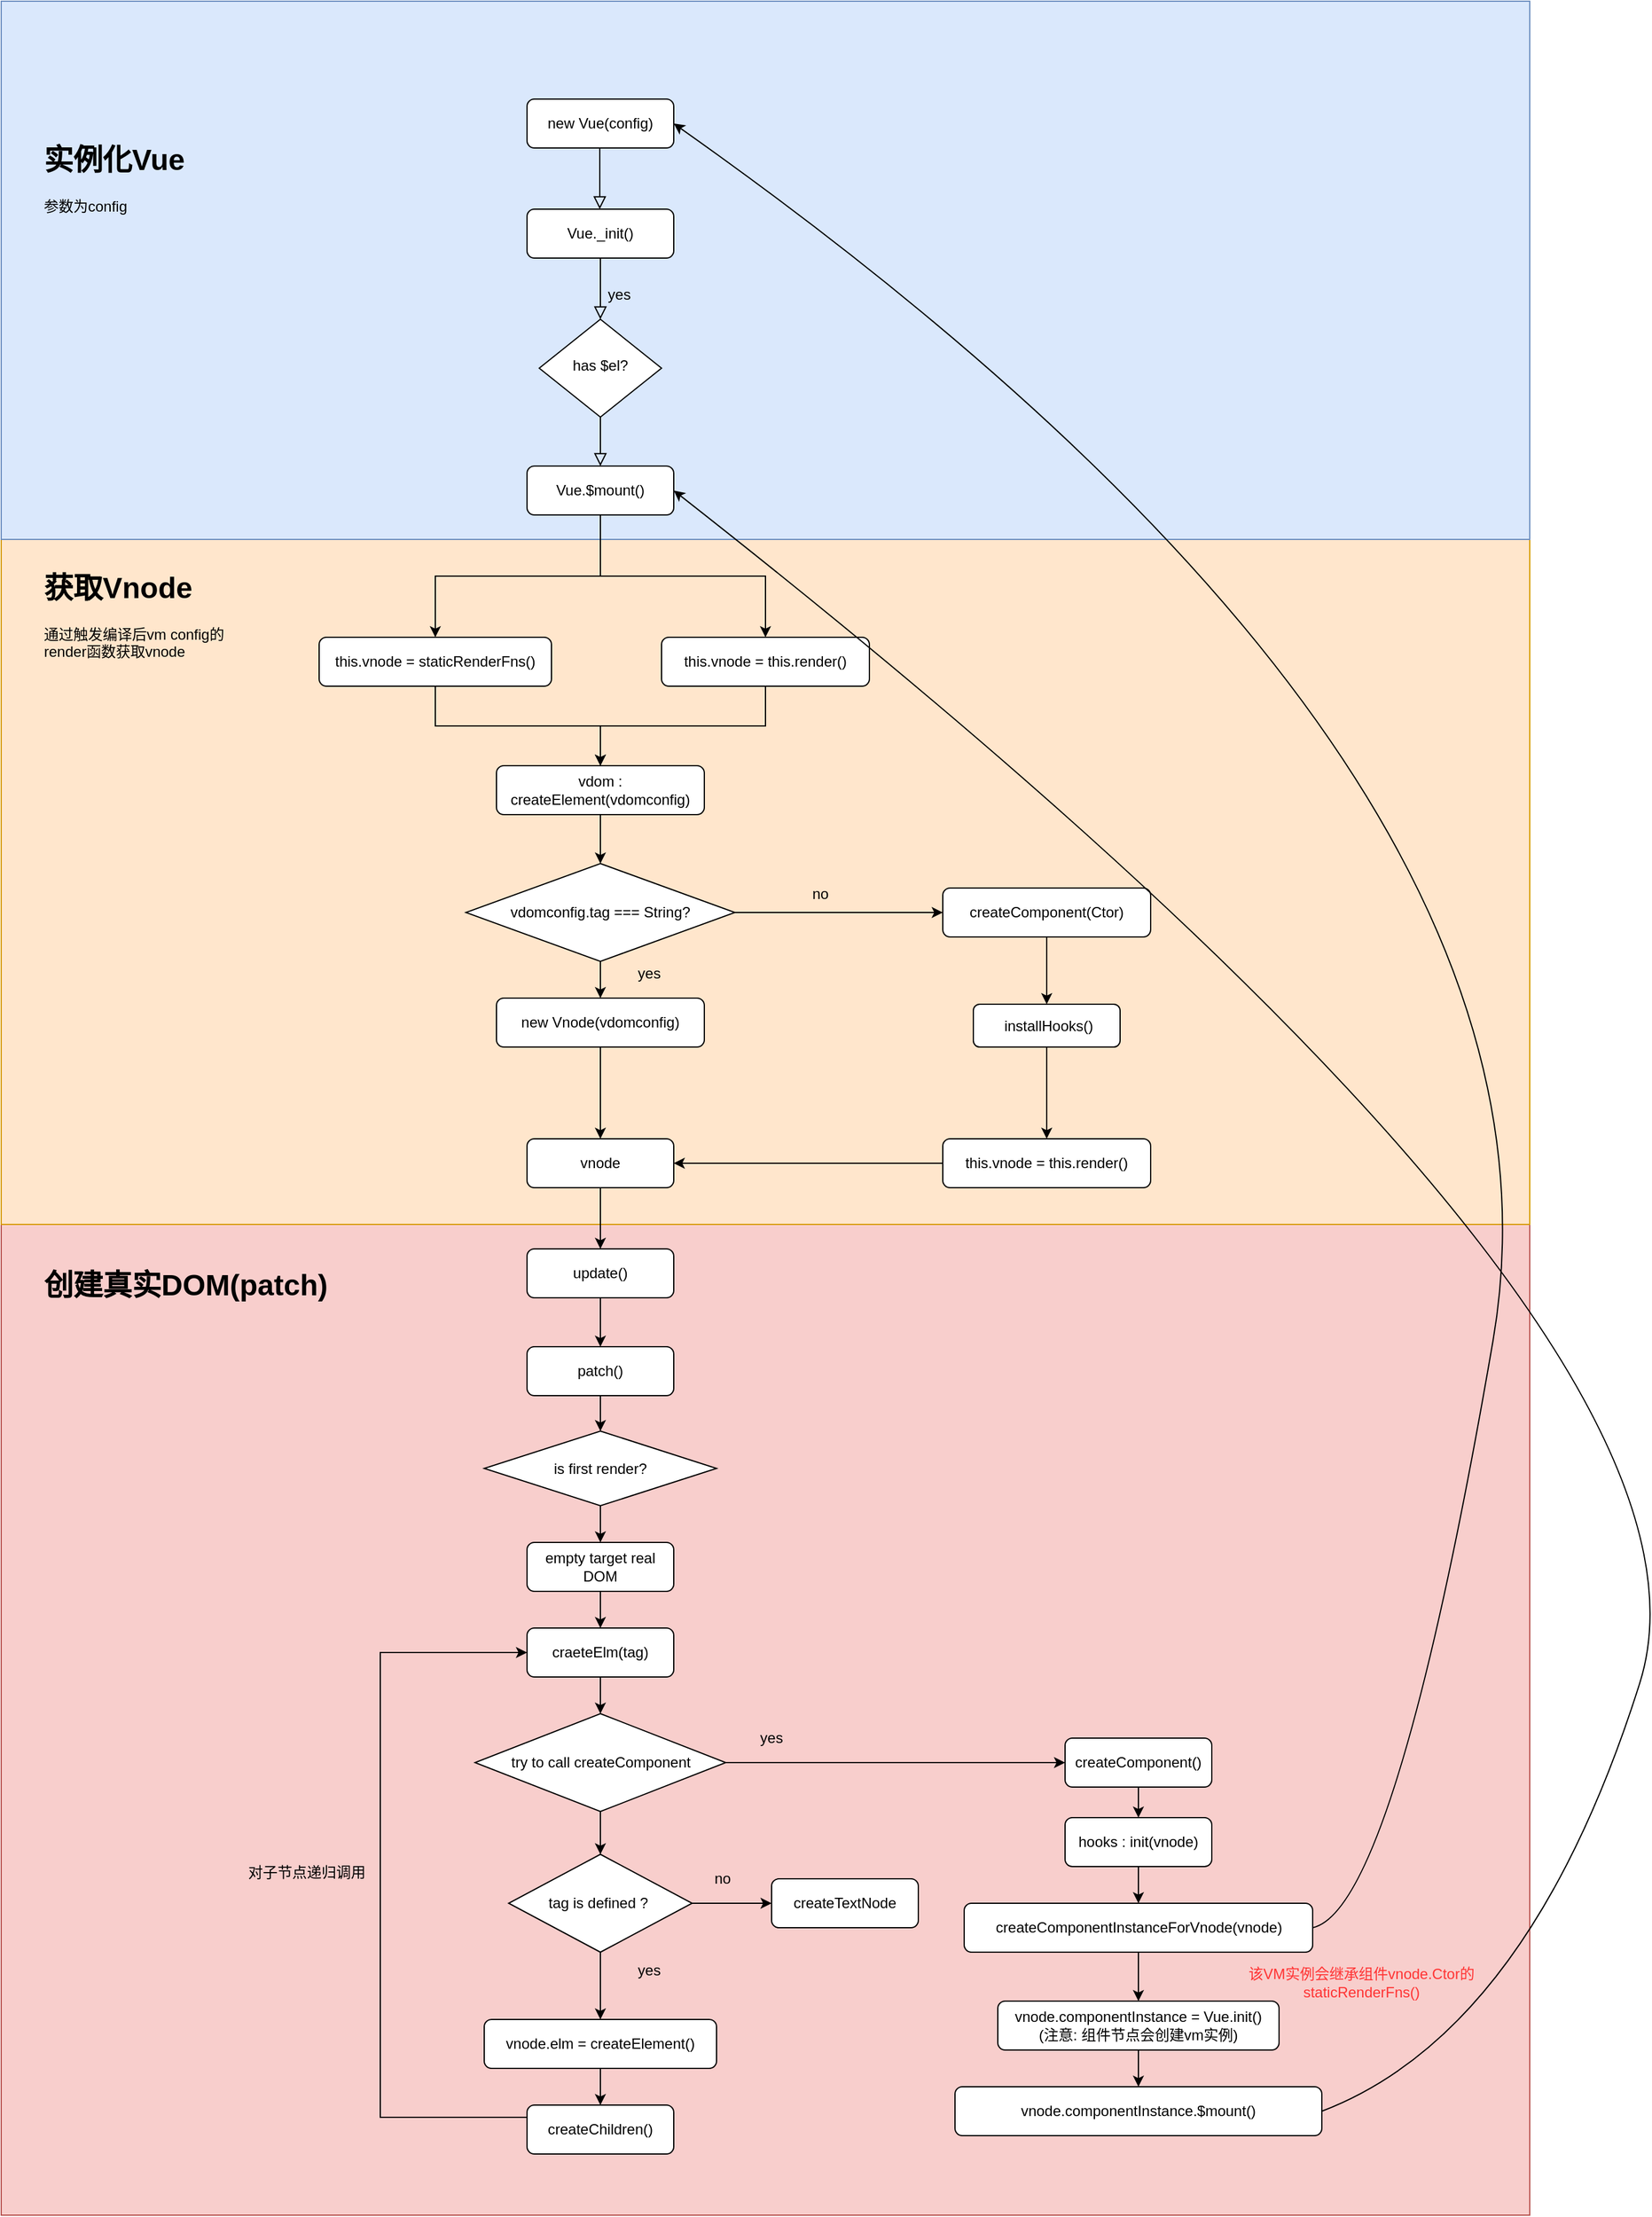<mxfile version="12.9.9" type="device"><diagram id="C5RBs43oDa-KdzZeNtuy" name="Page-1"><mxGraphModel dx="2858" dy="1019" grid="1" gridSize="10" guides="1" tooltips="1" connect="1" arrows="1" fold="1" page="1" pageScale="1" pageWidth="827" pageHeight="1169" math="0" shadow="0"><root><mxCell id="WIyWlLk6GJQsqaUBKTNV-0"/><mxCell id="WIyWlLk6GJQsqaUBKTNV-1" parent="WIyWlLk6GJQsqaUBKTNV-0"/><mxCell id="sQdaZlxADdYXRzpqh98H-26" value="" style="rounded=0;whiteSpace=wrap;html=1;fillColor=#f8cecc;strokeColor=#b85450;" vertex="1" parent="WIyWlLk6GJQsqaUBKTNV-1"><mxGeometry x="-600" y="1000" width="1250" height="810" as="geometry"/></mxCell><mxCell id="12eyTcW3dCz37Grur6gz-9" value="" style="rounded=0;whiteSpace=wrap;html=1;fillColor=#ffe6cc;strokeColor=#d79b00;" parent="WIyWlLk6GJQsqaUBKTNV-1" vertex="1"><mxGeometry x="-600" y="440" width="1250" height="560" as="geometry"/></mxCell><mxCell id="12eyTcW3dCz37Grur6gz-4" value="" style="rounded=0;whiteSpace=wrap;html=1;fillColor=#dae8fc;strokeColor=#6c8ebf;" parent="WIyWlLk6GJQsqaUBKTNV-1" vertex="1"><mxGeometry x="-600" width="1250" height="440" as="geometry"/></mxCell><mxCell id="wHLKbJ79sIpzHGvQo1QC-0" value="new Vue(config)" style="rounded=1;whiteSpace=wrap;html=1;fontSize=12;glass=0;strokeWidth=1;shadow=0;" parent="WIyWlLk6GJQsqaUBKTNV-1" vertex="1"><mxGeometry x="-170" y="80" width="120" height="40" as="geometry"/></mxCell><mxCell id="wHLKbJ79sIpzHGvQo1QC-1" value="" style="rounded=0;html=1;jettySize=auto;orthogonalLoop=1;fontSize=11;endArrow=block;endFill=0;endSize=8;strokeWidth=1;shadow=0;labelBackgroundColor=none;edgeStyle=orthogonalEdgeStyle;" parent="WIyWlLk6GJQsqaUBKTNV-1" edge="1"><mxGeometry relative="1" as="geometry"><mxPoint x="-110.5" y="120" as="sourcePoint"/><mxPoint x="-110.5" y="170" as="targetPoint"/><Array as="points"><mxPoint x="-110.5" y="150"/><mxPoint x="-110.5" y="150"/></Array></mxGeometry></mxCell><mxCell id="wHLKbJ79sIpzHGvQo1QC-2" value="Vue._init()" style="rounded=1;whiteSpace=wrap;html=1;fontSize=12;glass=0;strokeWidth=1;shadow=0;" parent="WIyWlLk6GJQsqaUBKTNV-1" vertex="1"><mxGeometry x="-170" y="170" width="120" height="40" as="geometry"/></mxCell><mxCell id="wHLKbJ79sIpzHGvQo1QC-3" value="has $el?" style="rhombus;whiteSpace=wrap;html=1;shadow=0;fontFamily=Helvetica;fontSize=12;align=center;strokeWidth=1;spacing=6;spacingTop=-4;" parent="WIyWlLk6GJQsqaUBKTNV-1" vertex="1"><mxGeometry x="-160" y="260" width="100" height="80" as="geometry"/></mxCell><mxCell id="wHLKbJ79sIpzHGvQo1QC-9" value="" style="rounded=0;html=1;jettySize=auto;orthogonalLoop=1;fontSize=11;endArrow=block;endFill=0;endSize=8;strokeWidth=1;shadow=0;labelBackgroundColor=none;edgeStyle=orthogonalEdgeStyle;exitX=0.5;exitY=1;exitDx=0;exitDy=0;" parent="WIyWlLk6GJQsqaUBKTNV-1" source="wHLKbJ79sIpzHGvQo1QC-2" target="wHLKbJ79sIpzHGvQo1QC-3" edge="1"><mxGeometry relative="1" as="geometry"><mxPoint x="-110" y="240" as="sourcePoint"/><mxPoint x="-110.5" y="260" as="targetPoint"/><Array as="points"/></mxGeometry></mxCell><mxCell id="sQdaZlxADdYXRzpqh98H-1" style="edgeStyle=orthogonalEdgeStyle;rounded=0;orthogonalLoop=1;jettySize=auto;html=1;" edge="1" parent="WIyWlLk6GJQsqaUBKTNV-1" source="wHLKbJ79sIpzHGvQo1QC-10" target="sQdaZlxADdYXRzpqh98H-0"><mxGeometry relative="1" as="geometry"/></mxCell><mxCell id="sQdaZlxADdYXRzpqh98H-5" style="edgeStyle=orthogonalEdgeStyle;rounded=0;orthogonalLoop=1;jettySize=auto;html=1;" edge="1" parent="WIyWlLk6GJQsqaUBKTNV-1" source="wHLKbJ79sIpzHGvQo1QC-10" target="wHLKbJ79sIpzHGvQo1QC-14"><mxGeometry relative="1" as="geometry"/></mxCell><mxCell id="wHLKbJ79sIpzHGvQo1QC-10" value="Vue.$mount()" style="rounded=1;whiteSpace=wrap;html=1;fontSize=12;glass=0;strokeWidth=1;shadow=0;" parent="WIyWlLk6GJQsqaUBKTNV-1" vertex="1"><mxGeometry x="-170" y="380" width="120" height="40" as="geometry"/></mxCell><mxCell id="wHLKbJ79sIpzHGvQo1QC-11" value="" style="rounded=0;html=1;jettySize=auto;orthogonalLoop=1;fontSize=11;endArrow=block;endFill=0;endSize=8;strokeWidth=1;shadow=0;labelBackgroundColor=none;edgeStyle=orthogonalEdgeStyle;entryX=0.5;entryY=0;entryDx=0;entryDy=0;exitX=0.5;exitY=1;exitDx=0;exitDy=0;" parent="WIyWlLk6GJQsqaUBKTNV-1" source="wHLKbJ79sIpzHGvQo1QC-3" target="wHLKbJ79sIpzHGvQo1QC-10" edge="1"><mxGeometry relative="1" as="geometry"><mxPoint x="-110" y="350" as="sourcePoint"/><mxPoint x="-100" y="280" as="targetPoint"/><Array as="points"/></mxGeometry></mxCell><mxCell id="wHLKbJ79sIpzHGvQo1QC-12" value="yes" style="text;html=1;align=center;verticalAlign=middle;resizable=0;points=[];autosize=1;" parent="WIyWlLk6GJQsqaUBKTNV-1" vertex="1"><mxGeometry x="-110" y="230" width="30" height="20" as="geometry"/></mxCell><mxCell id="sQdaZlxADdYXRzpqh98H-4" style="edgeStyle=orthogonalEdgeStyle;rounded=0;orthogonalLoop=1;jettySize=auto;html=1;" edge="1" parent="WIyWlLk6GJQsqaUBKTNV-1" source="wHLKbJ79sIpzHGvQo1QC-14" target="sQdaZlxADdYXRzpqh98H-2"><mxGeometry relative="1" as="geometry"/></mxCell><mxCell id="wHLKbJ79sIpzHGvQo1QC-14" value="this.vnode = this.render()" style="rounded=1;whiteSpace=wrap;html=1;fontSize=12;glass=0;strokeWidth=1;shadow=0;" parent="WIyWlLk6GJQsqaUBKTNV-1" vertex="1"><mxGeometry x="-60" y="520" width="170" height="40" as="geometry"/></mxCell><mxCell id="12eyTcW3dCz37Grur6gz-2" style="edgeStyle=orthogonalEdgeStyle;rounded=0;orthogonalLoop=1;jettySize=auto;html=1;" parent="WIyWlLk6GJQsqaUBKTNV-1" source="wHLKbJ79sIpzHGvQo1QC-15" edge="1"><mxGeometry relative="1" as="geometry"><mxPoint x="565" y="785" as="targetPoint"/></mxGeometry></mxCell><mxCell id="12eyTcW3dCz37Grur6gz-1" style="edgeStyle=orthogonalEdgeStyle;rounded=0;orthogonalLoop=1;jettySize=auto;html=1;" parent="WIyWlLk6GJQsqaUBKTNV-1" source="wHLKbJ79sIpzHGvQo1QC-18" edge="1"><mxGeometry relative="1" as="geometry"><mxPoint x="565" y="905" as="targetPoint"/></mxGeometry></mxCell><mxCell id="12eyTcW3dCz37Grur6gz-5" value="&lt;h1&gt;实例化Vue&lt;br&gt;&lt;/h1&gt;参数为config" style="text;html=1;strokeColor=none;fillColor=none;spacing=5;spacingTop=-20;whiteSpace=wrap;overflow=hidden;rounded=0;" parent="WIyWlLk6GJQsqaUBKTNV-1" vertex="1"><mxGeometry x="-570" y="110" width="190" height="120" as="geometry"/></mxCell><mxCell id="12eyTcW3dCz37Grur6gz-11" value="&lt;h1&gt;获取Vnode&lt;br&gt;&lt;/h1&gt;&lt;p&gt;通过触发编译后vm config的render函数获取vnode&lt;br&gt;&lt;/p&gt;" style="text;html=1;strokeColor=none;fillColor=none;spacing=5;spacingTop=-20;whiteSpace=wrap;overflow=hidden;rounded=0;" parent="WIyWlLk6GJQsqaUBKTNV-1" vertex="1"><mxGeometry x="-570" y="460" width="190" height="120" as="geometry"/></mxCell><mxCell id="sQdaZlxADdYXRzpqh98H-3" style="edgeStyle=orthogonalEdgeStyle;rounded=0;orthogonalLoop=1;jettySize=auto;html=1;" edge="1" parent="WIyWlLk6GJQsqaUBKTNV-1" source="sQdaZlxADdYXRzpqh98H-0" target="sQdaZlxADdYXRzpqh98H-2"><mxGeometry relative="1" as="geometry"/></mxCell><mxCell id="sQdaZlxADdYXRzpqh98H-0" value="this.vnode = staticRenderFns()" style="rounded=1;whiteSpace=wrap;html=1;fontSize=12;glass=0;strokeWidth=1;shadow=0;" vertex="1" parent="WIyWlLk6GJQsqaUBKTNV-1"><mxGeometry x="-340" y="520" width="190" height="40" as="geometry"/></mxCell><mxCell id="sQdaZlxADdYXRzpqh98H-7" style="edgeStyle=orthogonalEdgeStyle;rounded=0;orthogonalLoop=1;jettySize=auto;html=1;entryX=0.5;entryY=0;entryDx=0;entryDy=0;" edge="1" parent="WIyWlLk6GJQsqaUBKTNV-1" source="sQdaZlxADdYXRzpqh98H-2" target="sQdaZlxADdYXRzpqh98H-6"><mxGeometry relative="1" as="geometry"/></mxCell><mxCell id="sQdaZlxADdYXRzpqh98H-2" value="vdom : createElement(vdomconfig)" style="rounded=1;whiteSpace=wrap;html=1;fontSize=12;glass=0;strokeWidth=1;shadow=0;" vertex="1" parent="WIyWlLk6GJQsqaUBKTNV-1"><mxGeometry x="-195" y="625" width="170" height="40" as="geometry"/></mxCell><mxCell id="sQdaZlxADdYXRzpqh98H-10" style="edgeStyle=orthogonalEdgeStyle;rounded=0;orthogonalLoop=1;jettySize=auto;html=1;" edge="1" parent="WIyWlLk6GJQsqaUBKTNV-1" source="sQdaZlxADdYXRzpqh98H-6" target="sQdaZlxADdYXRzpqh98H-9"><mxGeometry relative="1" as="geometry"/></mxCell><mxCell id="sQdaZlxADdYXRzpqh98H-14" style="edgeStyle=orthogonalEdgeStyle;rounded=0;orthogonalLoop=1;jettySize=auto;html=1;" edge="1" parent="WIyWlLk6GJQsqaUBKTNV-1" source="sQdaZlxADdYXRzpqh98H-6" target="sQdaZlxADdYXRzpqh98H-12"><mxGeometry relative="1" as="geometry"/></mxCell><mxCell id="sQdaZlxADdYXRzpqh98H-6" value="vdomconfig.tag === String?" style="rhombus;whiteSpace=wrap;html=1;" vertex="1" parent="WIyWlLk6GJQsqaUBKTNV-1"><mxGeometry x="-220" y="705" width="220" height="80" as="geometry"/></mxCell><mxCell id="sQdaZlxADdYXRzpqh98H-20" style="edgeStyle=orthogonalEdgeStyle;rounded=0;orthogonalLoop=1;jettySize=auto;html=1;" edge="1" parent="WIyWlLk6GJQsqaUBKTNV-1" source="sQdaZlxADdYXRzpqh98H-9" target="sQdaZlxADdYXRzpqh98H-19"><mxGeometry relative="1" as="geometry"/></mxCell><mxCell id="sQdaZlxADdYXRzpqh98H-9" value="new Vnode(vdomconfig)" style="rounded=1;whiteSpace=wrap;html=1;fontSize=12;glass=0;strokeWidth=1;shadow=0;" vertex="1" parent="WIyWlLk6GJQsqaUBKTNV-1"><mxGeometry x="-195" y="815" width="170" height="40" as="geometry"/></mxCell><mxCell id="sQdaZlxADdYXRzpqh98H-11" value="yes" style="text;html=1;strokeColor=none;fillColor=none;align=center;verticalAlign=middle;whiteSpace=wrap;rounded=0;" vertex="1" parent="WIyWlLk6GJQsqaUBKTNV-1"><mxGeometry x="-90" y="785" width="40" height="20" as="geometry"/></mxCell><mxCell id="sQdaZlxADdYXRzpqh98H-18" style="edgeStyle=orthogonalEdgeStyle;rounded=0;orthogonalLoop=1;jettySize=auto;html=1;" edge="1" parent="WIyWlLk6GJQsqaUBKTNV-1" source="sQdaZlxADdYXRzpqh98H-12" target="sQdaZlxADdYXRzpqh98H-40"><mxGeometry relative="1" as="geometry"/></mxCell><mxCell id="sQdaZlxADdYXRzpqh98H-12" value="createComponent(Ctor)" style="rounded=1;whiteSpace=wrap;html=1;fontSize=12;glass=0;strokeWidth=1;shadow=0;" vertex="1" parent="WIyWlLk6GJQsqaUBKTNV-1"><mxGeometry x="170" y="725" width="170" height="40" as="geometry"/></mxCell><mxCell id="sQdaZlxADdYXRzpqh98H-15" value="no" style="text;html=1;strokeColor=none;fillColor=none;align=center;verticalAlign=middle;whiteSpace=wrap;rounded=0;" vertex="1" parent="WIyWlLk6GJQsqaUBKTNV-1"><mxGeometry x="50" y="720" width="40" height="20" as="geometry"/></mxCell><mxCell id="sQdaZlxADdYXRzpqh98H-21" style="edgeStyle=orthogonalEdgeStyle;rounded=0;orthogonalLoop=1;jettySize=auto;html=1;entryX=1;entryY=0.5;entryDx=0;entryDy=0;" edge="1" parent="WIyWlLk6GJQsqaUBKTNV-1" source="sQdaZlxADdYXRzpqh98H-17" target="sQdaZlxADdYXRzpqh98H-19"><mxGeometry relative="1" as="geometry"/></mxCell><mxCell id="sQdaZlxADdYXRzpqh98H-17" value="this.vnode = this.render()" style="rounded=1;whiteSpace=wrap;html=1;fontSize=12;glass=0;strokeWidth=1;shadow=0;" vertex="1" parent="WIyWlLk6GJQsqaUBKTNV-1"><mxGeometry x="170" y="930" width="170" height="40" as="geometry"/></mxCell><mxCell id="sQdaZlxADdYXRzpqh98H-23" style="edgeStyle=orthogonalEdgeStyle;rounded=0;orthogonalLoop=1;jettySize=auto;html=1;" edge="1" parent="WIyWlLk6GJQsqaUBKTNV-1" source="sQdaZlxADdYXRzpqh98H-19" target="sQdaZlxADdYXRzpqh98H-22"><mxGeometry relative="1" as="geometry"/></mxCell><mxCell id="sQdaZlxADdYXRzpqh98H-19" value="vnode" style="rounded=1;whiteSpace=wrap;html=1;" vertex="1" parent="WIyWlLk6GJQsqaUBKTNV-1"><mxGeometry x="-170" y="930" width="120" height="40" as="geometry"/></mxCell><mxCell id="sQdaZlxADdYXRzpqh98H-25" style="edgeStyle=orthogonalEdgeStyle;rounded=0;orthogonalLoop=1;jettySize=auto;html=1;entryX=0.5;entryY=0;entryDx=0;entryDy=0;" edge="1" parent="WIyWlLk6GJQsqaUBKTNV-1" source="sQdaZlxADdYXRzpqh98H-22" target="sQdaZlxADdYXRzpqh98H-24"><mxGeometry relative="1" as="geometry"/></mxCell><mxCell id="sQdaZlxADdYXRzpqh98H-22" value="update()" style="rounded=1;whiteSpace=wrap;html=1;" vertex="1" parent="WIyWlLk6GJQsqaUBKTNV-1"><mxGeometry x="-170" y="1020" width="120" height="40" as="geometry"/></mxCell><mxCell id="sQdaZlxADdYXRzpqh98H-28" style="edgeStyle=orthogonalEdgeStyle;rounded=0;orthogonalLoop=1;jettySize=auto;html=1;" edge="1" parent="WIyWlLk6GJQsqaUBKTNV-1" source="sQdaZlxADdYXRzpqh98H-24" target="sQdaZlxADdYXRzpqh98H-27"><mxGeometry relative="1" as="geometry"/></mxCell><mxCell id="sQdaZlxADdYXRzpqh98H-24" value="patch()" style="rounded=1;whiteSpace=wrap;html=1;" vertex="1" parent="WIyWlLk6GJQsqaUBKTNV-1"><mxGeometry x="-170" y="1100" width="120" height="40" as="geometry"/></mxCell><mxCell id="sQdaZlxADdYXRzpqh98H-30" style="edgeStyle=orthogonalEdgeStyle;rounded=0;orthogonalLoop=1;jettySize=auto;html=1;" edge="1" parent="WIyWlLk6GJQsqaUBKTNV-1" source="sQdaZlxADdYXRzpqh98H-27" target="sQdaZlxADdYXRzpqh98H-29"><mxGeometry relative="1" as="geometry"/></mxCell><mxCell id="sQdaZlxADdYXRzpqh98H-27" value="is first render?" style="rhombus;whiteSpace=wrap;html=1;" vertex="1" parent="WIyWlLk6GJQsqaUBKTNV-1"><mxGeometry x="-205" y="1169" width="190" height="61" as="geometry"/></mxCell><mxCell id="sQdaZlxADdYXRzpqh98H-33" style="edgeStyle=orthogonalEdgeStyle;rounded=0;orthogonalLoop=1;jettySize=auto;html=1;" edge="1" parent="WIyWlLk6GJQsqaUBKTNV-1" source="sQdaZlxADdYXRzpqh98H-29" target="sQdaZlxADdYXRzpqh98H-32"><mxGeometry relative="1" as="geometry"/></mxCell><mxCell id="sQdaZlxADdYXRzpqh98H-29" value="empty target real DOM" style="rounded=1;whiteSpace=wrap;html=1;" vertex="1" parent="WIyWlLk6GJQsqaUBKTNV-1"><mxGeometry x="-170" y="1260" width="120" height="40" as="geometry"/></mxCell><mxCell id="sQdaZlxADdYXRzpqh98H-65" style="edgeStyle=orthogonalEdgeStyle;rounded=0;orthogonalLoop=1;jettySize=auto;html=1;" edge="1" parent="WIyWlLk6GJQsqaUBKTNV-1" source="sQdaZlxADdYXRzpqh98H-32" target="sQdaZlxADdYXRzpqh98H-64"><mxGeometry relative="1" as="geometry"/></mxCell><mxCell id="sQdaZlxADdYXRzpqh98H-32" value="craeteElm(tag)" style="rounded=1;whiteSpace=wrap;html=1;" vertex="1" parent="WIyWlLk6GJQsqaUBKTNV-1"><mxGeometry x="-170" y="1330" width="120" height="40" as="geometry"/></mxCell><mxCell id="sQdaZlxADdYXRzpqh98H-78" style="edgeStyle=orthogonalEdgeStyle;rounded=0;orthogonalLoop=1;jettySize=auto;html=1;" edge="1" parent="WIyWlLk6GJQsqaUBKTNV-1" source="sQdaZlxADdYXRzpqh98H-34" target="sQdaZlxADdYXRzpqh98H-77"><mxGeometry relative="1" as="geometry"/></mxCell><mxCell id="sQdaZlxADdYXRzpqh98H-34" value="vnode.elm = createElement()" style="rounded=1;whiteSpace=wrap;html=1;" vertex="1" parent="WIyWlLk6GJQsqaUBKTNV-1"><mxGeometry x="-205" y="1650" width="190" height="40" as="geometry"/></mxCell><mxCell id="sQdaZlxADdYXRzpqh98H-43" style="edgeStyle=orthogonalEdgeStyle;rounded=0;orthogonalLoop=1;jettySize=auto;html=1;" edge="1" parent="WIyWlLk6GJQsqaUBKTNV-1" source="sQdaZlxADdYXRzpqh98H-35" target="sQdaZlxADdYXRzpqh98H-42"><mxGeometry relative="1" as="geometry"/></mxCell><mxCell id="sQdaZlxADdYXRzpqh98H-35" value="createComponent()" style="rounded=1;whiteSpace=wrap;html=1;" vertex="1" parent="WIyWlLk6GJQsqaUBKTNV-1"><mxGeometry x="270" y="1420" width="120" height="40" as="geometry"/></mxCell><mxCell id="sQdaZlxADdYXRzpqh98H-38" value="&lt;h1&gt;创建真实DOM(patch)&lt;/h1&gt;" style="text;html=1;strokeColor=none;fillColor=none;spacing=5;spacingTop=-20;whiteSpace=wrap;overflow=hidden;rounded=0;" vertex="1" parent="WIyWlLk6GJQsqaUBKTNV-1"><mxGeometry x="-570" y="1030" width="320" height="120" as="geometry"/></mxCell><mxCell id="sQdaZlxADdYXRzpqh98H-41" style="edgeStyle=orthogonalEdgeStyle;rounded=0;orthogonalLoop=1;jettySize=auto;html=1;" edge="1" parent="WIyWlLk6GJQsqaUBKTNV-1" source="sQdaZlxADdYXRzpqh98H-40" target="sQdaZlxADdYXRzpqh98H-17"><mxGeometry relative="1" as="geometry"/></mxCell><mxCell id="sQdaZlxADdYXRzpqh98H-40" value="&amp;nbsp;installHooks()" style="rounded=1;whiteSpace=wrap;html=1;" vertex="1" parent="WIyWlLk6GJQsqaUBKTNV-1"><mxGeometry x="195" y="820" width="120" height="35" as="geometry"/></mxCell><mxCell id="sQdaZlxADdYXRzpqh98H-45" style="edgeStyle=orthogonalEdgeStyle;rounded=0;orthogonalLoop=1;jettySize=auto;html=1;" edge="1" parent="WIyWlLk6GJQsqaUBKTNV-1" source="sQdaZlxADdYXRzpqh98H-42" target="sQdaZlxADdYXRzpqh98H-44"><mxGeometry relative="1" as="geometry"/></mxCell><mxCell id="sQdaZlxADdYXRzpqh98H-42" value="hooks : init(vnode)" style="rounded=1;whiteSpace=wrap;html=1;" vertex="1" parent="WIyWlLk6GJQsqaUBKTNV-1"><mxGeometry x="270" y="1485" width="120" height="40" as="geometry"/></mxCell><mxCell id="sQdaZlxADdYXRzpqh98H-57" style="edgeStyle=orthogonalEdgeStyle;rounded=0;orthogonalLoop=1;jettySize=auto;html=1;" edge="1" parent="WIyWlLk6GJQsqaUBKTNV-1" source="sQdaZlxADdYXRzpqh98H-44" target="sQdaZlxADdYXRzpqh98H-54"><mxGeometry relative="1" as="geometry"/></mxCell><mxCell id="sQdaZlxADdYXRzpqh98H-44" value="createComponentInstanceForVnode(vnode)" style="rounded=1;whiteSpace=wrap;html=1;" vertex="1" parent="WIyWlLk6GJQsqaUBKTNV-1"><mxGeometry x="187.5" y="1555" width="285" height="40" as="geometry"/></mxCell><mxCell id="sQdaZlxADdYXRzpqh98H-47" value="" style="curved=1;endArrow=classic;html=1;exitX=1;exitY=0.5;exitDx=0;exitDy=0;entryX=1;entryY=0.5;entryDx=0;entryDy=0;" edge="1" parent="WIyWlLk6GJQsqaUBKTNV-1" source="sQdaZlxADdYXRzpqh98H-44" target="wHLKbJ79sIpzHGvQo1QC-0"><mxGeometry width="50" height="50" relative="1" as="geometry"><mxPoint x="130" y="1600" as="sourcePoint"/><mxPoint x="590" y="490" as="targetPoint"/><Array as="points"><mxPoint x="540" y="1560"/><mxPoint x="700" y="630"/></Array></mxGeometry></mxCell><mxCell id="sQdaZlxADdYXRzpqh98H-48" value="vnode.componentInstance.$mount()" style="rounded=1;whiteSpace=wrap;html=1;" vertex="1" parent="WIyWlLk6GJQsqaUBKTNV-1"><mxGeometry x="180" y="1705" width="300" height="40" as="geometry"/></mxCell><mxCell id="sQdaZlxADdYXRzpqh98H-58" style="edgeStyle=orthogonalEdgeStyle;rounded=0;orthogonalLoop=1;jettySize=auto;html=1;" edge="1" parent="WIyWlLk6GJQsqaUBKTNV-1" source="sQdaZlxADdYXRzpqh98H-54" target="sQdaZlxADdYXRzpqh98H-48"><mxGeometry relative="1" as="geometry"/></mxCell><mxCell id="sQdaZlxADdYXRzpqh98H-54" value="vnode.componentInstance = Vue.init()&lt;br&gt;(注意: 组件节点会创建vm实例)" style="rounded=1;whiteSpace=wrap;html=1;" vertex="1" parent="WIyWlLk6GJQsqaUBKTNV-1"><mxGeometry x="215" y="1635" width="230" height="40" as="geometry"/></mxCell><mxCell id="sQdaZlxADdYXRzpqh98H-61" value="&lt;font color=&quot;#ff3333&quot;&gt;该VM实例会继承组件vnode.Ctor的staticRenderFns()&lt;/font&gt;" style="text;html=1;strokeColor=none;fillColor=none;align=center;verticalAlign=middle;whiteSpace=wrap;rounded=0;" vertex="1" parent="WIyWlLk6GJQsqaUBKTNV-1"><mxGeometry x="400" y="1600" width="225" height="40" as="geometry"/></mxCell><mxCell id="sQdaZlxADdYXRzpqh98H-66" style="edgeStyle=orthogonalEdgeStyle;rounded=0;orthogonalLoop=1;jettySize=auto;html=1;" edge="1" parent="WIyWlLk6GJQsqaUBKTNV-1" source="sQdaZlxADdYXRzpqh98H-64" target="sQdaZlxADdYXRzpqh98H-35"><mxGeometry relative="1" as="geometry"/></mxCell><mxCell id="sQdaZlxADdYXRzpqh98H-72" style="edgeStyle=orthogonalEdgeStyle;rounded=0;orthogonalLoop=1;jettySize=auto;html=1;" edge="1" parent="WIyWlLk6GJQsqaUBKTNV-1" source="sQdaZlxADdYXRzpqh98H-64" target="sQdaZlxADdYXRzpqh98H-71"><mxGeometry relative="1" as="geometry"/></mxCell><mxCell id="sQdaZlxADdYXRzpqh98H-64" value="try to call createComponent" style="rhombus;whiteSpace=wrap;html=1;" vertex="1" parent="WIyWlLk6GJQsqaUBKTNV-1"><mxGeometry x="-212.5" y="1400" width="205" height="80" as="geometry"/></mxCell><mxCell id="sQdaZlxADdYXRzpqh98H-68" value="createTextNode" style="rounded=1;whiteSpace=wrap;html=1;" vertex="1" parent="WIyWlLk6GJQsqaUBKTNV-1"><mxGeometry x="30" y="1535" width="120" height="40" as="geometry"/></mxCell><mxCell id="sQdaZlxADdYXRzpqh98H-69" value="yes" style="text;html=1;strokeColor=none;fillColor=none;align=center;verticalAlign=middle;whiteSpace=wrap;rounded=0;" vertex="1" parent="WIyWlLk6GJQsqaUBKTNV-1"><mxGeometry x="10" y="1410" width="40" height="20" as="geometry"/></mxCell><mxCell id="sQdaZlxADdYXRzpqh98H-70" value="" style="curved=1;endArrow=classic;html=1;exitX=1;exitY=0.5;exitDx=0;exitDy=0;entryX=1;entryY=0.5;entryDx=0;entryDy=0;" edge="1" parent="WIyWlLk6GJQsqaUBKTNV-1" source="sQdaZlxADdYXRzpqh98H-48" target="wHLKbJ79sIpzHGvQo1QC-10"><mxGeometry width="50" height="50" relative="1" as="geometry"><mxPoint x="600" y="1660" as="sourcePoint"/><mxPoint x="650" y="1610" as="targetPoint"/><Array as="points"><mxPoint x="650" y="1660"/><mxPoint x="830" y="1090"/></Array></mxGeometry></mxCell><mxCell id="sQdaZlxADdYXRzpqh98H-73" style="edgeStyle=orthogonalEdgeStyle;rounded=0;orthogonalLoop=1;jettySize=auto;html=1;" edge="1" parent="WIyWlLk6GJQsqaUBKTNV-1" source="sQdaZlxADdYXRzpqh98H-71" target="sQdaZlxADdYXRzpqh98H-68"><mxGeometry relative="1" as="geometry"/></mxCell><mxCell id="sQdaZlxADdYXRzpqh98H-75" style="edgeStyle=orthogonalEdgeStyle;rounded=0;orthogonalLoop=1;jettySize=auto;html=1;" edge="1" parent="WIyWlLk6GJQsqaUBKTNV-1" source="sQdaZlxADdYXRzpqh98H-71" target="sQdaZlxADdYXRzpqh98H-34"><mxGeometry relative="1" as="geometry"/></mxCell><mxCell id="sQdaZlxADdYXRzpqh98H-71" value="tag is defined ?&amp;nbsp;" style="rhombus;whiteSpace=wrap;html=1;" vertex="1" parent="WIyWlLk6GJQsqaUBKTNV-1"><mxGeometry x="-185" y="1515" width="150" height="80" as="geometry"/></mxCell><mxCell id="sQdaZlxADdYXRzpqh98H-74" value="no" style="text;html=1;strokeColor=none;fillColor=none;align=center;verticalAlign=middle;whiteSpace=wrap;rounded=0;" vertex="1" parent="WIyWlLk6GJQsqaUBKTNV-1"><mxGeometry x="-30" y="1525" width="40" height="20" as="geometry"/></mxCell><mxCell id="sQdaZlxADdYXRzpqh98H-76" value="yes" style="text;html=1;strokeColor=none;fillColor=none;align=center;verticalAlign=middle;whiteSpace=wrap;rounded=0;" vertex="1" parent="WIyWlLk6GJQsqaUBKTNV-1"><mxGeometry x="-90" y="1600" width="40" height="20" as="geometry"/></mxCell><mxCell id="sQdaZlxADdYXRzpqh98H-79" style="edgeStyle=orthogonalEdgeStyle;rounded=0;orthogonalLoop=1;jettySize=auto;html=1;entryX=0;entryY=0.5;entryDx=0;entryDy=0;" edge="1" parent="WIyWlLk6GJQsqaUBKTNV-1" source="sQdaZlxADdYXRzpqh98H-77" target="sQdaZlxADdYXRzpqh98H-32"><mxGeometry relative="1" as="geometry"><Array as="points"><mxPoint x="-290" y="1730"/><mxPoint x="-290" y="1350"/></Array></mxGeometry></mxCell><mxCell id="sQdaZlxADdYXRzpqh98H-77" value="createChildren()" style="rounded=1;whiteSpace=wrap;html=1;" vertex="1" parent="WIyWlLk6GJQsqaUBKTNV-1"><mxGeometry x="-170" y="1720" width="120" height="40" as="geometry"/></mxCell><mxCell id="sQdaZlxADdYXRzpqh98H-80" value="对子节点递归调用" style="text;html=1;strokeColor=none;fillColor=none;align=center;verticalAlign=middle;whiteSpace=wrap;rounded=0;" vertex="1" parent="WIyWlLk6GJQsqaUBKTNV-1"><mxGeometry x="-400" y="1520" width="100" height="20" as="geometry"/></mxCell></root></mxGraphModel></diagram></mxfile>